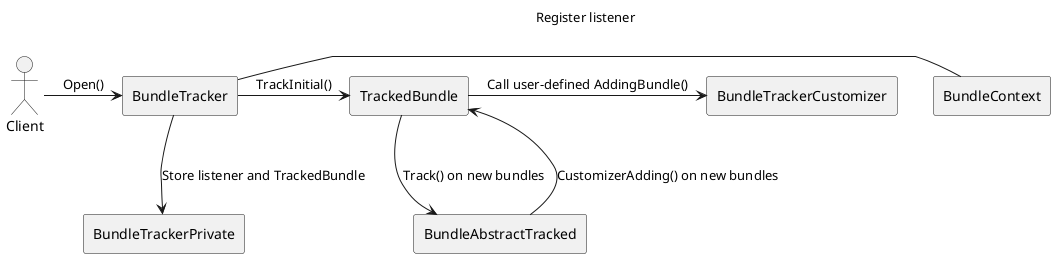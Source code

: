 @startuml open_diagram
:Client: as Client

rectangle "BundleTracker" as BT
rectangle "BundleTrackerPrivate" as BTP
rectangle "TrackedBundle" as TB
rectangle "BundleContext" as BC
rectangle "BundleAbstractTracked" as BAT
rectangle "BundleTrackerCustomizer" as BTC

Client -> BT : Open()
BT - BC : Register listener
BT -d-> BTP : Store listener and TrackedBundle
BT -> TB : TrackInitial()
TB -d-> BAT : Track() on new bundles
BAT -> TB : CustomizerAdding() on new bundles
TB -> BTC : Call user-defined AddingBundle()

@enduml
